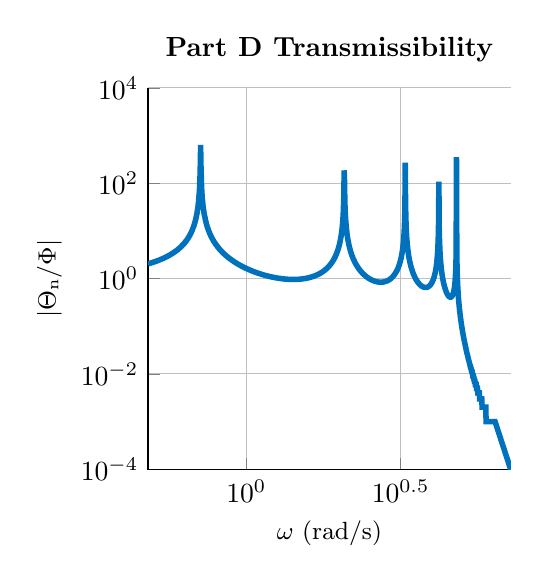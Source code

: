 % This file was created by matlab2tikz.
%
\definecolor{mycolor1}{rgb}{0.0,0.447,0.741}%
%
\begin{tikzpicture}

\begin{axis}[%
width=0.38\textwidth,
height=0.4\textwidth,
at={(0\textwidth,0\textwidth)},
scale only axis,
xmode=log,
xmin=0.48,
xmax=7.195,
xminorticks=true,
xlabel style={font=\color{white!15!black}},
xlabel={$\omega\text{ (rad/s)}$},
ymode=log,
ymin=9.753e-05,
ymax=10000,
yminorticks=true,
ylabel style={font=\color{white!15!black}},
ylabel={$\text{$|$}\Theta{}_\text{n}\text{/}\Phi\text{$|$}$},
axis background/.style={fill=white},
title style={font=\bfseries},
title={Part D Transmissibility},
axis x line*=bottom,
axis y line*=left,
xmajorgrids,
xminorgrids,
ymajorgrids,
yminorgrids,
ylabel style={font=\small},
xlabel style={font=\small}
]
\addplot [color=mycolor1, line width=2.0pt, forget plot]
  table[row sep=crcr]{%
0.48	2.03\\
0.481	2.039\\
0.482	2.048\\
0.483	2.057\\
0.484	2.066\\
0.485	2.075\\
0.486	2.085\\
0.488	2.094\\
0.489	2.104\\
0.49	2.114\\
0.491	2.123\\
0.492	2.133\\
0.493	2.144\\
0.494	2.154\\
0.495	2.164\\
0.497	2.175\\
0.498	2.186\\
0.499	2.196\\
0.5	2.208\\
0.501	2.219\\
0.502	2.23\\
0.504	2.241\\
0.505	2.253\\
0.506	2.265\\
0.507	2.277\\
0.508	2.289\\
0.509	2.301\\
0.511	2.314\\
0.512	2.326\\
0.513	2.339\\
0.514	2.352\\
0.515	2.366\\
0.516	2.379\\
0.518	2.393\\
0.519	2.407\\
0.52	2.421\\
0.521	2.435\\
0.522	2.449\\
0.524	2.464\\
0.525	2.479\\
0.526	2.494\\
0.527	2.51\\
0.528	2.525\\
0.53	2.541\\
0.531	2.558\\
0.532	2.574\\
0.533	2.591\\
0.535	2.608\\
0.536	2.625\\
0.537	2.643\\
0.538	2.661\\
0.54	2.679\\
0.541	2.697\\
0.542	2.716\\
0.543	2.735\\
0.545	2.755\\
0.546	2.775\\
0.547	2.795\\
0.548	2.816\\
0.55	2.836\\
0.551	2.858\\
0.552	2.88\\
0.553	2.902\\
0.555	2.924\\
0.556	2.947\\
0.557	2.971\\
0.558	2.995\\
0.56	3.019\\
0.561	3.044\\
0.562	3.069\\
0.564	3.095\\
0.565	3.122\\
0.566	3.149\\
0.568	3.176\\
0.569	3.204\\
0.57	3.233\\
0.571	3.262\\
0.573	3.292\\
0.574	3.323\\
0.575	3.354\\
0.577	3.386\\
0.578	3.419\\
0.579	3.453\\
0.581	3.487\\
0.582	3.522\\
0.583	3.558\\
0.585	3.595\\
0.586	3.632\\
0.588	3.671\\
0.589	3.71\\
0.59	3.751\\
0.592	3.792\\
0.593	3.835\\
0.594	3.879\\
0.596	3.924\\
0.597	3.97\\
0.598	4.017\\
0.6	4.066\\
0.601	4.116\\
0.603	4.167\\
0.604	4.22\\
0.605	4.274\\
0.607	4.33\\
0.608	4.388\\
0.61	4.447\\
0.611	4.508\\
0.612	4.572\\
0.614	4.637\\
0.615	4.704\\
0.617	4.773\\
0.618	4.845\\
0.619	4.919\\
0.621	4.996\\
0.622	5.075\\
0.624	5.157\\
0.625	5.242\\
0.627	5.331\\
0.628	5.422\\
0.63	5.517\\
0.631	5.616\\
0.632	5.719\\
0.634	5.825\\
0.635	5.937\\
0.637	6.052\\
0.638	6.173\\
0.64	6.299\\
0.641	6.431\\
0.643	6.569\\
0.644	6.713\\
0.646	6.865\\
0.647	7.023\\
0.649	7.19\\
0.65	7.365\\
0.652	7.55\\
0.653	7.744\\
0.655	7.95\\
0.656	8.167\\
0.658	8.398\\
0.659	8.642\\
0.661	8.902\\
0.662	9.178\\
0.664	9.474\\
0.665	9.789\\
0.667	10.128\\
0.668	10.492\\
0.67	10.884\\
0.671	11.307\\
0.673	11.767\\
0.675	12.266\\
0.676	12.812\\
0.678	13.409\\
0.679	14.068\\
0.681	14.796\\
0.682	15.606\\
0.684	16.512\\
0.686	17.533\\
0.687	18.691\\
0.689	20.017\\
0.69	21.55\\
0.692	23.342\\
0.693	25.464\\
0.695	28.019\\
0.697	31.151\\
0.698	35.081\\
0.7	40.16\\
0.701	46.975\\
0.703	56.595\\
0.705	71.19\\
0.706	95.916\\
0.708	146.57\\
0.71	300.537\\
0.711	637.164\\
0.713	218.622\\
0.715	122.492\\
0.716	84.565\\
0.718	64.458\\
0.719	52.03\\
0.721	43.596\\
0.723	37.498\\
0.724	32.886\\
0.726	29.276\\
0.728	26.374\\
0.729	23.989\\
0.731	21.996\\
0.733	20.305\\
0.735	18.852\\
0.736	17.591\\
0.738	16.485\\
0.74	15.508\\
0.741	14.638\\
0.743	13.86\\
0.745	13.158\\
0.746	12.523\\
0.748	11.945\\
0.75	11.417\\
0.752	10.932\\
0.753	10.487\\
0.755	10.075\\
0.757	9.693\\
0.759	9.339\\
0.76	9.009\\
0.762	8.701\\
0.764	8.413\\
0.766	8.143\\
0.767	7.889\\
0.769	7.65\\
0.771	7.424\\
0.773	7.211\\
0.774	7.01\\
0.776	6.819\\
0.778	6.638\\
0.78	6.466\\
0.782	6.303\\
0.783	6.147\\
0.785	5.998\\
0.787	5.856\\
0.789	5.721\\
0.791	5.591\\
0.793	5.467\\
0.794	5.348\\
0.796	5.234\\
0.798	5.125\\
0.8	5.02\\
0.802	4.919\\
0.804	4.822\\
0.805	4.728\\
0.807	4.638\\
0.809	4.551\\
0.811	4.467\\
0.813	4.386\\
0.815	4.308\\
0.817	4.232\\
0.818	4.159\\
0.82	4.088\\
0.822	4.02\\
0.824	3.954\\
0.826	3.889\\
0.828	3.827\\
0.83	3.767\\
0.832	3.708\\
0.834	3.651\\
0.836	3.596\\
0.838	3.543\\
0.839	3.49\\
0.841	3.44\\
0.843	3.391\\
0.845	3.343\\
0.847	3.296\\
0.849	3.251\\
0.851	3.206\\
0.853	3.163\\
0.855	3.121\\
0.857	3.08\\
0.859	3.04\\
0.861	3.001\\
0.863	2.963\\
0.865	2.926\\
0.867	2.89\\
0.869	2.855\\
0.871	2.82\\
0.873	2.786\\
0.875	2.754\\
0.877	2.721\\
0.879	2.69\\
0.881	2.659\\
0.883	2.629\\
0.885	2.599\\
0.887	2.571\\
0.889	2.542\\
0.891	2.515\\
0.893	2.488\\
0.895	2.461\\
0.897	2.435\\
0.9	2.41\\
0.902	2.385\\
0.904	2.361\\
0.906	2.337\\
0.908	2.313\\
0.91	2.29\\
0.912	2.268\\
0.914	2.246\\
0.916	2.224\\
0.918	2.203\\
0.92	2.182\\
0.923	2.161\\
0.925	2.141\\
0.927	2.121\\
0.929	2.102\\
0.931	2.083\\
0.933	2.064\\
0.935	2.046\\
0.938	2.028\\
0.94	2.01\\
0.942	1.993\\
0.944	1.976\\
0.946	1.959\\
0.948	1.942\\
0.951	1.926\\
0.953	1.91\\
0.955	1.894\\
0.957	1.879\\
0.959	1.864\\
0.962	1.849\\
0.964	1.834\\
0.966	1.82\\
0.968	1.805\\
0.971	1.791\\
0.973	1.778\\
0.975	1.764\\
0.977	1.751\\
0.98	1.738\\
0.982	1.725\\
0.984	1.712\\
0.986	1.699\\
0.989	1.687\\
0.991	1.675\\
0.993	1.663\\
0.995	1.651\\
0.998	1.64\\
1.0	1.628\\
1.002	1.617\\
1.005	1.606\\
1.007	1.595\\
1.009	1.584\\
1.012	1.574\\
1.014	1.563\\
1.016	1.553\\
1.019	1.543\\
1.021	1.533\\
1.023	1.523\\
1.026	1.513\\
1.028	1.504\\
1.03	1.494\\
1.033	1.485\\
1.035	1.476\\
1.038	1.467\\
1.04	1.458\\
1.042	1.449\\
1.045	1.44\\
1.047	1.432\\
1.05	1.424\\
1.052	1.415\\
1.054	1.407\\
1.057	1.399\\
1.059	1.391\\
1.062	1.383\\
1.064	1.375\\
1.067	1.368\\
1.069	1.36\\
1.072	1.353\\
1.074	1.346\\
1.076	1.338\\
1.079	1.331\\
1.081	1.324\\
1.084	1.317\\
1.086	1.311\\
1.089	1.304\\
1.091	1.297\\
1.094	1.291\\
1.097	1.284\\
1.099	1.278\\
1.102	1.272\\
1.104	1.265\\
1.107	1.259\\
1.109	1.253\\
1.112	1.247\\
1.114	1.241\\
1.117	1.236\\
1.119	1.23\\
1.122	1.224\\
1.125	1.219\\
1.127	1.213\\
1.13	1.208\\
1.132	1.203\\
1.135	1.197\\
1.138	1.192\\
1.14	1.187\\
1.143	1.182\\
1.146	1.177\\
1.148	1.172\\
1.151	1.167\\
1.153	1.163\\
1.156	1.158\\
1.159	1.153\\
1.161	1.149\\
1.164	1.144\\
1.167	1.14\\
1.17	1.135\\
1.172	1.131\\
1.175	1.127\\
1.178	1.123\\
1.18	1.119\\
1.183	1.115\\
1.186	1.111\\
1.189	1.107\\
1.191	1.103\\
1.194	1.099\\
1.197	1.095\\
1.2	1.092\\
1.202	1.088\\
1.205	1.084\\
1.208	1.081\\
1.211	1.077\\
1.213	1.074\\
1.216	1.071\\
1.219	1.067\\
1.222	1.064\\
1.225	1.061\\
1.227	1.058\\
1.23	1.055\\
1.233	1.051\\
1.236	1.048\\
1.239	1.046\\
1.242	1.043\\
1.245	1.04\\
1.247	1.037\\
1.25	1.034\\
1.253	1.032\\
1.256	1.029\\
1.259	1.026\\
1.262	1.024\\
1.265	1.021\\
1.268	1.019\\
1.271	1.017\\
1.274	1.014\\
1.276	1.012\\
1.279	1.01\\
1.282	1.008\\
1.285	1.005\\
1.288	1.003\\
1.291	1.001\\
1.294	0.999\\
1.297	0.997\\
1.3	0.995\\
1.303	0.994\\
1.306	0.992\\
1.309	0.99\\
1.312	0.988\\
1.315	0.987\\
1.318	0.985\\
1.321	0.983\\
1.324	0.982\\
1.327	0.98\\
1.33	0.979\\
1.334	0.978\\
1.337	0.976\\
1.34	0.975\\
1.343	0.974\\
1.346	0.973\\
1.349	0.972\\
1.352	0.97\\
1.355	0.969\\
1.358	0.968\\
1.361	0.967\\
1.365	0.967\\
1.368	0.966\\
1.371	0.965\\
1.374	0.964\\
1.377	0.963\\
1.38	0.963\\
1.384	0.962\\
1.387	0.962\\
1.39	0.961\\
1.393	0.961\\
1.396	0.96\\
1.4	0.96\\
1.403	0.96\\
1.406	0.959\\
1.409	0.959\\
1.413	0.959\\
1.416	0.959\\
1.419	0.959\\
1.422	0.959\\
1.426	0.959\\
1.429	0.959\\
1.432	0.959\\
1.436	0.959\\
1.439	0.96\\
1.442	0.96\\
1.445	0.961\\
1.449	0.961\\
1.452	0.961\\
1.455	0.962\\
1.459	0.963\\
1.462	0.963\\
1.466	0.964\\
1.469	0.965\\
1.472	0.966\\
1.476	0.967\\
1.479	0.968\\
1.483	0.969\\
1.486	0.97\\
1.489	0.971\\
1.493	0.972\\
1.496	0.974\\
1.5	0.975\\
1.503	0.977\\
1.507	0.978\\
1.51	0.98\\
1.514	0.981\\
1.517	0.983\\
1.521	0.985\\
1.524	0.987\\
1.528	0.989\\
1.531	0.991\\
1.535	0.993\\
1.538	0.995\\
1.542	0.998\\
1.545	1.0\\
1.549	1.003\\
1.552	1.005\\
1.556	1.008\\
1.56	1.011\\
1.563	1.013\\
1.567	1.016\\
1.57	1.019\\
1.574	1.023\\
1.578	1.026\\
1.581	1.029\\
1.585	1.033\\
1.589	1.036\\
1.592	1.04\\
1.596	1.044\\
1.6	1.048\\
1.603	1.052\\
1.607	1.056\\
1.611	1.06\\
1.614	1.064\\
1.618	1.069\\
1.622	1.074\\
1.626	1.078\\
1.629	1.083\\
1.633	1.088\\
1.637	1.094\\
1.641	1.099\\
1.644	1.104\\
1.648	1.11\\
1.652	1.116\\
1.656	1.122\\
1.66	1.128\\
1.663	1.135\\
1.667	1.141\\
1.671	1.148\\
1.675	1.155\\
1.679	1.162\\
1.683	1.169\\
1.687	1.177\\
1.69	1.185\\
1.694	1.193\\
1.698	1.201\\
1.702	1.209\\
1.706	1.218\\
1.71	1.227\\
1.714	1.236\\
1.718	1.246\\
1.722	1.256\\
1.726	1.266\\
1.73	1.276\\
1.734	1.287\\
1.738	1.298\\
1.742	1.31\\
1.746	1.321\\
1.75	1.334\\
1.754	1.346\\
1.758	1.359\\
1.762	1.373\\
1.766	1.386\\
1.77	1.401\\
1.774	1.415\\
1.778	1.431\\
1.782	1.446\\
1.787	1.463\\
1.791	1.48\\
1.795	1.497\\
1.799	1.515\\
1.803	1.534\\
1.807	1.553\\
1.811	1.574\\
1.816	1.595\\
1.82	1.616\\
1.824	1.639\\
1.828	1.662\\
1.832	1.687\\
1.837	1.712\\
1.841	1.738\\
1.845	1.766\\
1.849	1.794\\
1.854	1.824\\
1.858	1.856\\
1.862	1.888\\
1.866	1.922\\
1.871	1.958\\
1.875	1.995\\
1.879	2.034\\
1.884	2.075\\
1.888	2.119\\
1.892	2.164\\
1.897	2.212\\
1.901	2.262\\
1.906	2.315\\
1.91	2.371\\
1.914	2.431\\
1.919	2.494\\
1.923	2.561\\
1.928	2.632\\
1.932	2.707\\
1.936	2.788\\
1.941	2.875\\
1.945	2.967\\
1.95	3.067\\
1.954	3.174\\
1.959	3.29\\
1.963	3.415\\
1.968	3.552\\
1.972	3.7\\
1.977	3.863\\
1.982	4.042\\
1.986	4.24\\
1.991	4.459\\
1.995	4.704\\
2.0	4.978\\
2.005	5.289\\
2.009	5.643\\
2.014	6.051\\
2.018	6.524\\
2.023	7.081\\
2.028	7.746\\
2.032	8.553\\
2.037	9.553\\
2.042	10.825\\
2.047	12.496\\
2.051	14.788\\
2.056	18.127\\
2.061	23.44\\
2.065	33.2\\
2.07	56.901\\
2.075	186.499\\
2.08	118.953\\
2.085	47.769\\
2.089	29.684\\
2.094	21.496\\
2.099	16.834\\
2.104	13.824\\
2.109	11.722\\
2.114	10.171\\
2.118	8.979\\
2.123	8.035\\
2.128	7.269\\
2.133	6.635\\
2.138	6.101\\
2.143	5.646\\
2.148	5.254\\
2.153	4.912\\
2.158	4.611\\
2.163	4.344\\
2.168	4.107\\
2.173	3.894\\
2.178	3.701\\
2.183	3.527\\
2.188	3.368\\
2.193	3.223\\
2.198	3.09\\
2.203	2.967\\
2.208	2.854\\
2.213	2.748\\
2.218	2.651\\
2.223	2.56\\
2.228	2.475\\
2.234	2.396\\
2.239	2.322\\
2.244	2.252\\
2.249	2.187\\
2.254	2.125\\
2.259	2.066\\
2.265	2.011\\
2.27	1.959\\
2.275	1.91\\
2.28	1.863\\
2.286	1.819\\
2.291	1.776\\
2.296	1.736\\
2.302	1.698\\
2.307	1.661\\
2.312	1.626\\
2.317	1.593\\
2.323	1.561\\
2.328	1.531\\
2.334	1.502\\
2.339	1.474\\
2.344	1.447\\
2.35	1.421\\
2.355	1.397\\
2.361	1.373\\
2.366	1.35\\
2.371	1.329\\
2.377	1.308\\
2.382	1.287\\
2.388	1.268\\
2.393	1.249\\
2.399	1.231\\
2.404	1.214\\
2.41	1.197\\
2.416	1.181\\
2.421	1.166\\
2.427	1.151\\
2.432	1.136\\
2.438	1.122\\
2.443	1.109\\
2.449	1.096\\
2.455	1.084\\
2.46	1.072\\
2.466	1.06\\
2.472	1.049\\
2.477	1.038\\
2.483	1.028\\
2.489	1.018\\
2.495	1.008\\
2.5	0.999\\
2.506	0.99\\
2.512	0.981\\
2.518	0.973\\
2.524	0.965\\
2.529	0.957\\
2.535	0.949\\
2.541	0.942\\
2.547	0.935\\
2.553	0.929\\
2.559	0.922\\
2.565	0.916\\
2.57	0.91\\
2.576	0.905\\
2.582	0.9\\
2.588	0.895\\
2.594	0.89\\
2.6	0.885\\
2.606	0.881\\
2.612	0.877\\
2.618	0.873\\
2.624	0.869\\
2.63	0.866\\
2.636	0.862\\
2.642	0.859\\
2.649	0.856\\
2.655	0.854\\
2.661	0.851\\
2.667	0.849\\
2.673	0.847\\
2.679	0.846\\
2.685	0.844\\
2.692	0.843\\
2.698	0.842\\
2.704	0.841\\
2.71	0.84\\
2.717	0.84\\
2.723	0.84\\
2.729	0.84\\
2.735	0.84\\
2.742	0.84\\
2.748	0.841\\
2.754	0.842\\
2.761	0.843\\
2.767	0.845\\
2.773	0.846\\
2.78	0.848\\
2.786	0.85\\
2.793	0.853\\
2.799	0.856\\
2.806	0.859\\
2.812	0.862\\
2.818	0.866\\
2.825	0.869\\
2.831	0.874\\
2.838	0.878\\
2.845	0.883\\
2.851	0.889\\
2.858	0.894\\
2.864	0.9\\
2.871	0.907\\
2.877	0.914\\
2.884	0.921\\
2.891	0.929\\
2.897	0.937\\
2.904	0.946\\
2.911	0.955\\
2.918	0.965\\
2.924	0.975\\
2.931	0.986\\
2.938	0.998\\
2.945	1.01\\
2.951	1.023\\
2.958	1.037\\
2.965	1.052\\
2.972	1.068\\
2.979	1.084\\
2.985	1.102\\
2.992	1.121\\
2.999	1.141\\
3.006	1.162\\
3.013	1.184\\
3.02	1.209\\
3.027	1.234\\
3.034	1.262\\
3.041	1.291\\
3.048	1.323\\
3.055	1.356\\
3.062	1.393\\
3.069	1.432\\
3.076	1.474\\
3.083	1.52\\
3.09	1.57\\
3.098	1.624\\
3.105	1.683\\
3.112	1.748\\
3.119	1.819\\
3.126	1.897\\
3.133	1.984\\
3.141	2.081\\
3.148	2.19\\
3.155	2.312\\
3.162	2.451\\
3.17	2.611\\
3.177	2.795\\
3.184	3.01\\
3.192	3.264\\
3.199	3.569\\
3.206	3.942\\
3.214	4.408\\
3.221	5.006\\
3.229	5.801\\
3.236	6.91\\
3.243	8.562\\
3.251	11.286\\
3.258	16.618\\
3.266	31.701\\
3.273	269.682\\
3.281	37.364\\
3.289	17.847\\
3.296	11.69\\
3.304	8.676\\
3.311	6.89\\
3.319	5.708\\
3.327	4.869\\
3.334	4.243\\
3.342	3.757\\
3.35	3.37\\
3.357	3.055\\
3.365	2.793\\
3.373	2.572\\
3.381	2.383\\
3.389	2.22\\
3.396	2.078\\
3.404	1.953\\
3.412	1.842\\
3.42	1.743\\
3.428	1.654\\
3.436	1.575\\
3.444	1.502\\
3.452	1.437\\
3.459	1.377\\
3.467	1.322\\
3.475	1.272\\
3.483	1.226\\
3.491	1.183\\
3.5	1.143\\
3.508	1.107\\
3.516	1.073\\
3.524	1.041\\
3.532	1.012\\
3.54	0.984\\
3.548	0.958\\
3.556	0.934\\
3.565	0.912\\
3.573	0.891\\
3.581	0.871\\
3.589	0.853\\
3.598	0.836\\
3.606	0.819\\
3.614	0.804\\
3.623	0.79\\
3.631	0.777\\
3.639	0.764\\
3.648	0.752\\
3.656	0.741\\
3.664	0.731\\
3.673	0.722\\
3.681	0.713\\
3.69	0.705\\
3.698	0.697\\
3.707	0.69\\
3.715	0.684\\
3.724	0.678\\
3.733	0.673\\
3.741	0.668\\
3.75	0.664\\
3.758	0.661\\
3.767	0.658\\
3.776	0.655\\
3.785	0.653\\
3.793	0.652\\
3.802	0.651\\
3.811	0.651\\
3.82	0.651\\
3.828	0.652\\
3.837	0.654\\
3.846	0.656\\
3.855	0.659\\
3.864	0.662\\
3.873	0.666\\
3.882	0.671\\
3.891	0.677\\
3.9	0.684\\
3.909	0.691\\
3.918	0.7\\
3.927	0.709\\
3.936	0.72\\
3.945	0.732\\
3.954	0.745\\
3.963	0.76\\
3.972	0.777\\
3.981	0.795\\
3.99	0.816\\
4.0	0.839\\
4.009	0.865\\
4.018	0.893\\
4.027	0.926\\
4.037	0.962\\
4.046	1.004\\
4.055	1.051\\
4.065	1.105\\
4.074	1.168\\
4.083	1.241\\
4.093	1.326\\
4.102	1.429\\
4.112	1.553\\
4.121	1.706\\
4.131	1.898\\
4.14	2.148\\
4.15	2.483\\
4.159	2.958\\
4.169	3.679\\
4.178	4.904\\
4.188	7.436\\
4.198	15.729\\
4.207	107.613\\
4.217	12.095\\
4.227	6.34\\
4.237	4.273\\
4.246	3.211\\
4.256	2.564\\
4.266	2.13\\
4.276	1.819\\
4.286	1.585\\
4.295	1.403\\
4.305	1.258\\
4.315	1.14\\
4.325	1.041\\
4.335	0.959\\
4.345	0.888\\
4.355	0.827\\
4.365	0.775\\
4.375	0.729\\
4.385	0.688\\
4.396	0.653\\
4.406	0.621\\
4.416	0.593\\
4.426	0.567\\
4.436	0.545\\
4.446	0.525\\
4.457	0.506\\
4.467	0.49\\
4.477	0.476\\
4.488	0.463\\
4.498	0.452\\
4.508	0.442\\
4.519	0.433\\
4.529	0.426\\
4.54	0.419\\
4.55	0.414\\
4.56	0.411\\
4.571	0.408\\
4.582	0.407\\
4.592	0.407\\
4.603	0.408\\
4.613	0.412\\
4.624	0.416\\
4.635	0.423\\
4.645	0.432\\
4.656	0.444\\
4.667	0.459\\
4.677	0.478\\
4.688	0.503\\
4.699	0.534\\
4.71	0.574\\
4.721	0.628\\
4.732	0.702\\
4.743	0.806\\
4.753	0.966\\
4.764	1.234\\
4.775	1.775\\
4.786	3.407\\
4.797	353.465\\
4.809	3.129\\
4.82	1.503\\
4.831	0.963\\
4.842	0.694\\
4.853	0.533\\
4.864	0.427\\
4.875	0.352\\
4.887	0.296\\
4.898	0.254\\
4.909	0.22\\
4.921	0.192\\
4.932	0.17\\
4.943	0.151\\
4.955	0.135\\
4.966	0.121\\
4.978	0.11\\
4.989	0.099\\
5.0	0.091\\
5.012	0.083\\
5.024	0.076\\
5.035	0.07\\
5.047	0.064\\
5.058	0.059\\
5.07	0.055\\
5.082	0.051\\
5.093	0.047\\
5.105	0.044\\
5.117	0.041\\
5.129	0.038\\
5.141	0.036\\
5.152	0.033\\
5.164	0.031\\
5.176	0.029\\
5.188	0.027\\
5.2	0.026\\
5.212	0.024\\
5.224	0.023\\
5.236	0.021\\
5.248	0.02\\
5.26	0.019\\
5.272	0.018\\
5.285	0.017\\
5.297	0.016\\
5.309	0.015\\
5.321	0.014\\
5.333	0.014\\
5.346	0.013\\
5.358	0.012\\
5.37	0.012\\
5.383	0.011\\
5.395	0.011\\
5.408	0.01\\
5.42	0.009\\
5.433	0.009\\
5.445	0.009\\
5.458	0.008\\
5.47	0.008\\
5.483	0.007\\
5.496	0.007\\
5.508	0.007\\
5.521	0.006\\
5.534	0.006\\
5.546	0.006\\
5.559	0.006\\
5.572	0.005\\
5.585	0.005\\
5.598	0.005\\
5.611	0.005\\
5.624	0.004\\
5.637	0.004\\
5.65	0.004\\
5.663	0.004\\
5.676	0.004\\
5.689	0.004\\
5.702	0.003\\
5.715	0.003\\
5.728	0.003\\
5.741	0.003\\
5.755	0.003\\
5.768	0.003\\
5.781	0.003\\
5.794	0.003\\
5.808	0.002\\
5.821	0.002\\
5.835	0.002\\
5.848	0.002\\
5.862	0.002\\
5.875	0.002\\
5.889	0.002\\
5.902	0.002\\
5.916	0.002\\
5.929	0.002\\
5.943	0.002\\
5.957	0.002\\
5.971	0.002\\
5.984	0.001\\
5.998	0.001\\
6.012	0.001\\
6.026	0.001\\
6.04	0.001\\
6.054	0.001\\
6.068	0.001\\
6.082	0.001\\
6.096	0.001\\
6.11	0.001\\
6.124	0.001\\
6.138	0.001\\
6.152	0.001\\
6.166	0.001\\
6.18	0.001\\
6.195	0.001\\
6.209	0.001\\
6.223	0.001\\
6.238	0.001\\
6.252	0.001\\
6.266	0.001\\
6.281	0.001\\
6.295	0.001\\
6.31	0.001\\
6.324	0.001\\
6.339	0.001\\
6.353	0.001\\
6.368	0.001\\
6.383	0.001\\
6.398	0.001\\
6.412	0.0\\
6.427	0.0\\
6.442	0.0\\
6.457	0.0\\
6.472	0.0\\
6.487	0.0\\
6.501	0.0\\
6.516	0.0\\
6.531	0.0\\
6.547	0.0\\
6.562	0.0\\
6.577	0.0\\
6.592	0.0\\
6.607	0.0\\
6.622	0.0\\
6.638	0.0\\
6.653	0.0\\
6.668	0.0\\
6.684	0.0\\
6.699	0.0\\
6.714	0.0\\
6.73	0.0\\
6.745	0.0\\
6.761	0.0\\
6.777	0.0\\
6.792	0.0\\
6.808	0.0\\
6.824	0.0\\
6.839	0.0\\
6.855	0.0\\
6.871	0.0\\
6.887	0.0\\
6.903	0.0\\
6.918	0.0\\
6.934	0.0\\
6.95	0.0\\
6.966	0.0\\
6.983	0.0\\
6.999	0.0\\
7.015	0.0\\
7.031	0.0\\
7.047	0.0\\
7.063	0.0\\
7.08	0.0\\
7.096	0.0\\
7.112	0.0\\
7.129	0.0\\
7.145	0.0\\
7.162	0.0\\
7.178	0.0\\
7.195	9.753e-05\\
};
\end{axis}
\end{tikzpicture}%